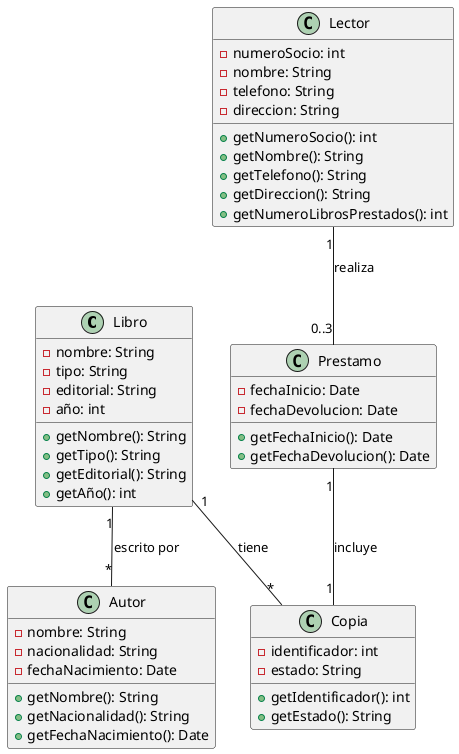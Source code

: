 @startuml
class Libro {
  - nombre: String
  - tipo: String
  - editorial: String
  - año: int
  + getNombre(): String
  + getTipo(): String
  + getEditorial(): String
  + getAño(): int
}

class Autor {
  - nombre: String
  - nacionalidad: String
  - fechaNacimiento: Date
  + getNombre(): String
  + getNacionalidad(): String
  + getFechaNacimiento(): Date
}

class Copia {
  - identificador: int
  - estado: String
  + getIdentificador(): int
  + getEstado(): String
}

class Lector {
  - numeroSocio: int
  - nombre: String
  - telefono: String
  - direccion: String
  + getNumeroSocio(): int
  + getNombre(): String
  + getTelefono(): String
  + getDireccion(): String
  + getNumeroLibrosPrestados(): int
}

class Prestamo {
  - fechaInicio: Date
  - fechaDevolucion: Date
  + getFechaInicio(): Date
  + getFechaDevolucion(): Date
}

Libro "1" -- "*" Copia : tiene
Libro "1" -- "*" Autor : escrito por
Lector "1" -- "0..3" Prestamo : realiza
Prestamo "1" -- "1" Copia : incluye
@enduml